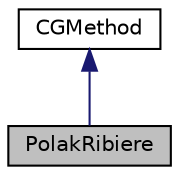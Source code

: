 digraph "PolakRibiere"
{
 // INTERACTIVE_SVG=YES
  edge [fontname="Helvetica",fontsize="10",labelfontname="Helvetica",labelfontsize="10"];
  node [fontname="Helvetica",fontsize="10",shape=record];
  Node0 [label="PolakRibiere",height=0.2,width=0.4,color="black", fillcolor="grey75", style="filled", fontcolor="black"];
  Node1 -> Node0 [dir="back",color="midnightblue",fontsize="10",style="solid",fontname="Helvetica"];
  Node1 [label="CGMethod",height=0.2,width=0.4,color="black", fillcolor="white", style="filled",URL="$classCGMethod.html",tooltip="For performing a conjugate gradient minimization method. "];
}
